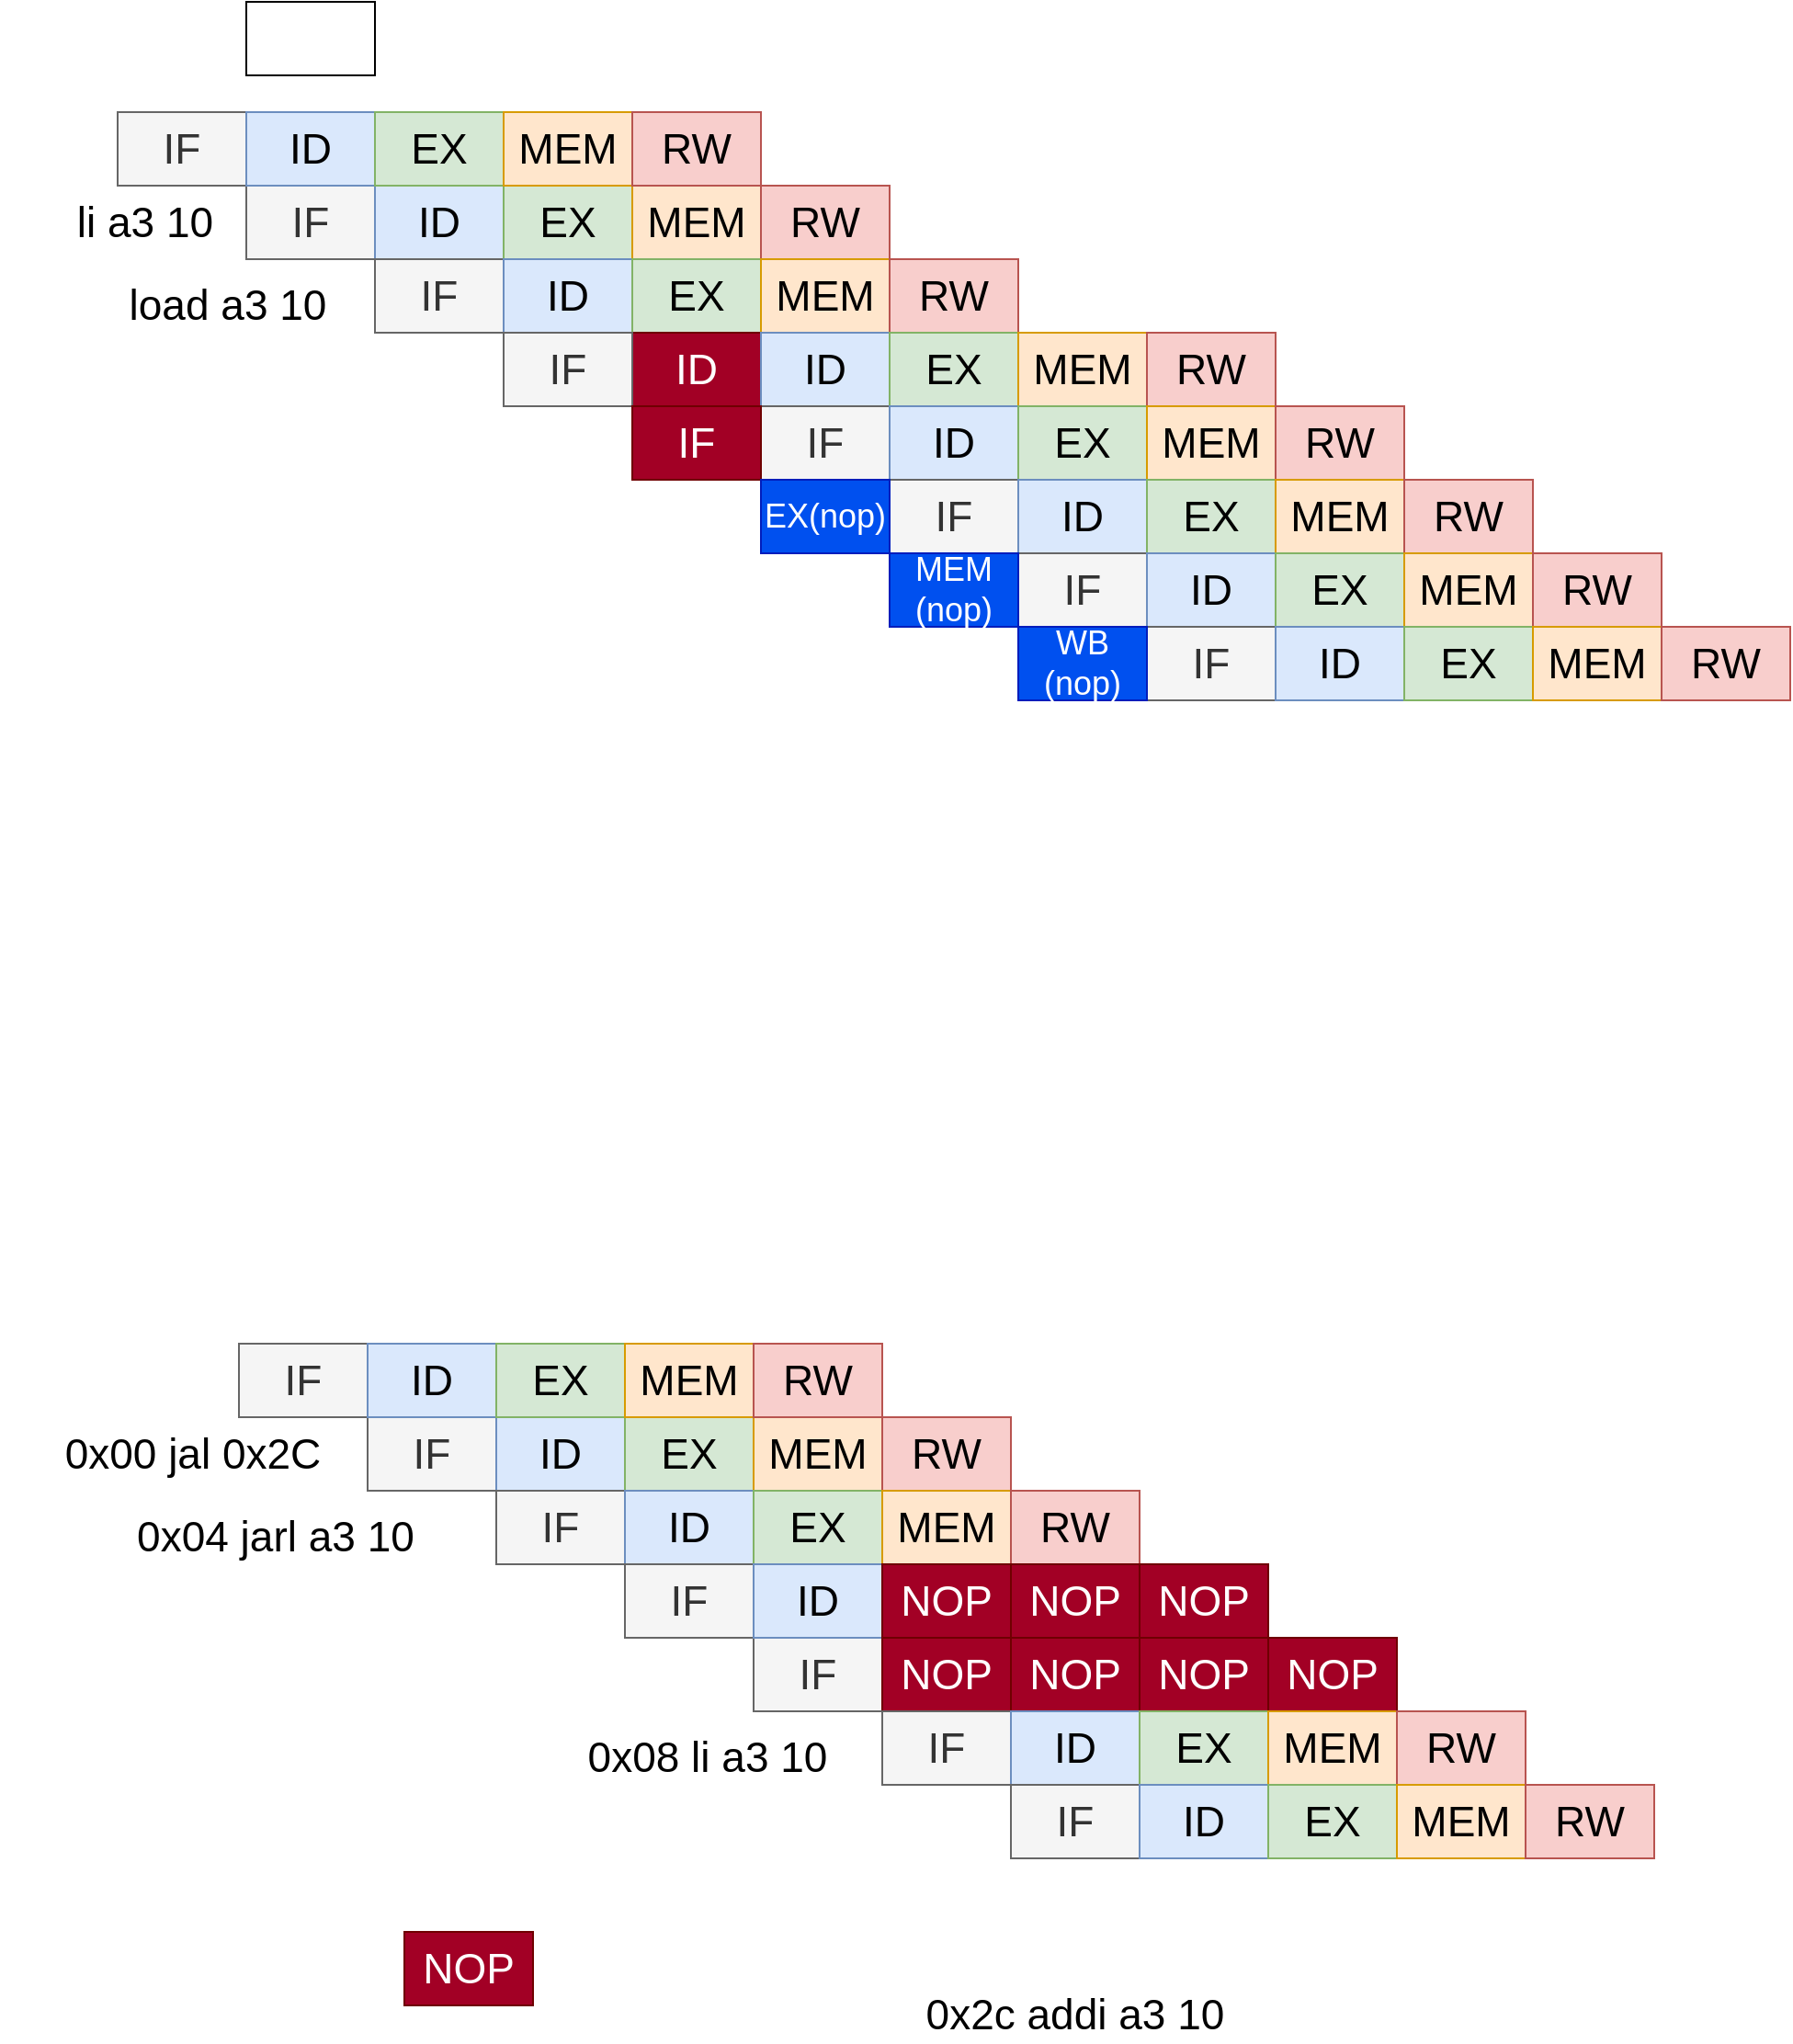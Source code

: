 <mxfile>
    <diagram id="5qtFEe8_QqCSafaba-3f" name="第 1 页">
        <mxGraphModel dx="1686" dy="1728" grid="1" gridSize="10" guides="1" tooltips="1" connect="1" arrows="1" fold="1" page="1" pageScale="1" pageWidth="827" pageHeight="1169" math="0" shadow="0">
            <root>
                <mxCell id="0"/>
                <mxCell id="1" parent="0"/>
                <mxCell id="33" value="" style="group" parent="1" vertex="1" connectable="0">
                    <mxGeometry x="114" y="-200" width="350" height="40" as="geometry"/>
                </mxCell>
                <mxCell id="28" value="IF" style="whiteSpace=wrap;html=1;align=center;fontSize=23;fillColor=#f5f5f5;fontColor=#333333;strokeColor=#666666;" parent="33" vertex="1">
                    <mxGeometry width="70" height="40" as="geometry"/>
                </mxCell>
                <mxCell id="29" value="ID" style="whiteSpace=wrap;html=1;align=center;fontSize=23;fillColor=#dae8fc;strokeColor=#6c8ebf;" parent="33" vertex="1">
                    <mxGeometry x="70" width="70" height="40" as="geometry"/>
                </mxCell>
                <mxCell id="30" value="EX" style="whiteSpace=wrap;html=1;align=center;fontSize=23;fillColor=#d5e8d4;strokeColor=#82b366;" parent="33" vertex="1">
                    <mxGeometry x="140" width="70" height="40" as="geometry"/>
                </mxCell>
                <mxCell id="31" value="MEM" style="whiteSpace=wrap;html=1;align=center;fontSize=23;fillColor=#ffe6cc;strokeColor=#d79b00;" parent="33" vertex="1">
                    <mxGeometry x="210" width="70" height="40" as="geometry"/>
                </mxCell>
                <mxCell id="32" value="RW" style="whiteSpace=wrap;html=1;align=center;fontSize=23;fillColor=#f8cecc;strokeColor=#b85450;" parent="33" vertex="1">
                    <mxGeometry x="280" width="70" height="40" as="geometry"/>
                </mxCell>
                <mxCell id="36" value="" style="group" parent="1" vertex="1" connectable="0">
                    <mxGeometry x="184" y="-160" width="350" height="40" as="geometry"/>
                </mxCell>
                <mxCell id="37" value="IF" style="whiteSpace=wrap;html=1;align=center;fontSize=23;fillColor=#f5f5f5;fontColor=#333333;strokeColor=#666666;" parent="36" vertex="1">
                    <mxGeometry width="70" height="40" as="geometry"/>
                </mxCell>
                <mxCell id="38" value="ID" style="whiteSpace=wrap;html=1;align=center;fontSize=23;fillColor=#dae8fc;strokeColor=#6c8ebf;" parent="36" vertex="1">
                    <mxGeometry x="70" width="70" height="40" as="geometry"/>
                </mxCell>
                <mxCell id="39" value="EX" style="whiteSpace=wrap;html=1;align=center;fontSize=23;fillColor=#d5e8d4;strokeColor=#82b366;" parent="36" vertex="1">
                    <mxGeometry x="140" width="70" height="40" as="geometry"/>
                </mxCell>
                <mxCell id="40" value="MEM" style="whiteSpace=wrap;html=1;align=center;fontSize=23;fillColor=#ffe6cc;strokeColor=#d79b00;" parent="36" vertex="1">
                    <mxGeometry x="210" width="70" height="40" as="geometry"/>
                </mxCell>
                <mxCell id="41" value="RW" style="whiteSpace=wrap;html=1;align=center;fontSize=23;fillColor=#f8cecc;strokeColor=#b85450;" parent="36" vertex="1">
                    <mxGeometry x="280" width="70" height="40" as="geometry"/>
                </mxCell>
                <mxCell id="60" value="" style="group" parent="1" vertex="1" connectable="0">
                    <mxGeometry x="44" y="-240" width="350" height="40" as="geometry"/>
                </mxCell>
                <mxCell id="61" value="IF" style="whiteSpace=wrap;html=1;align=center;fontSize=23;fillColor=#f5f5f5;fontColor=#333333;strokeColor=#666666;" parent="60" vertex="1">
                    <mxGeometry width="70" height="40" as="geometry"/>
                </mxCell>
                <mxCell id="62" value="ID" style="whiteSpace=wrap;html=1;align=center;fontSize=23;fillColor=#dae8fc;strokeColor=#6c8ebf;" parent="60" vertex="1">
                    <mxGeometry x="70" width="70" height="40" as="geometry"/>
                </mxCell>
                <mxCell id="63" value="EX" style="whiteSpace=wrap;html=1;align=center;fontSize=23;fillColor=#d5e8d4;strokeColor=#82b366;" parent="60" vertex="1">
                    <mxGeometry x="140" width="70" height="40" as="geometry"/>
                </mxCell>
                <mxCell id="64" value="MEM" style="whiteSpace=wrap;html=1;align=center;fontSize=23;fillColor=#ffe6cc;strokeColor=#d79b00;" parent="60" vertex="1">
                    <mxGeometry x="210" width="70" height="40" as="geometry"/>
                </mxCell>
                <mxCell id="65" value="RW" style="whiteSpace=wrap;html=1;align=center;fontSize=23;fillColor=#f8cecc;strokeColor=#b85450;" parent="60" vertex="1">
                    <mxGeometry x="280" width="70" height="40" as="geometry"/>
                </mxCell>
                <mxCell id="67" value="li a3 10" style="text;html=1;strokeColor=none;fillColor=none;align=center;verticalAlign=middle;whiteSpace=wrap;rounded=0;fontSize=23;" parent="1" vertex="1">
                    <mxGeometry x="14" y="-195" width="90" height="30" as="geometry"/>
                </mxCell>
                <mxCell id="71" value="load a3 10" style="text;html=1;strokeColor=none;fillColor=none;align=center;verticalAlign=middle;whiteSpace=wrap;rounded=0;fontSize=23;" parent="1" vertex="1">
                    <mxGeometry x="44" y="-150" width="120" height="30" as="geometry"/>
                </mxCell>
                <mxCell id="75" value="" style="rounded=0;whiteSpace=wrap;html=1;" parent="1" vertex="1">
                    <mxGeometry x="114" y="-300" width="70" height="40" as="geometry"/>
                </mxCell>
                <mxCell id="78" value="ID" style="whiteSpace=wrap;html=1;align=center;fontSize=23;fillColor=#a20025;fontColor=#ffffff;strokeColor=#6F0000;" parent="1" vertex="1">
                    <mxGeometry x="324" y="-120" width="70" height="40" as="geometry"/>
                </mxCell>
                <mxCell id="43" value="IF" style="whiteSpace=wrap;html=1;align=center;fontSize=23;fillColor=#f5f5f5;fontColor=#333333;strokeColor=#666666;" parent="1" vertex="1">
                    <mxGeometry x="254" y="-120" width="70" height="40" as="geometry"/>
                </mxCell>
                <mxCell id="44" value="ID" style="whiteSpace=wrap;html=1;align=center;fontSize=23;fillColor=#dae8fc;strokeColor=#6c8ebf;" parent="1" vertex="1">
                    <mxGeometry x="394" y="-120" width="70" height="40" as="geometry"/>
                </mxCell>
                <mxCell id="45" value="EX" style="whiteSpace=wrap;html=1;align=center;fontSize=23;fillColor=#d5e8d4;strokeColor=#82b366;" parent="1" vertex="1">
                    <mxGeometry x="464" y="-120" width="70" height="40" as="geometry"/>
                </mxCell>
                <mxCell id="46" value="MEM" style="whiteSpace=wrap;html=1;align=center;fontSize=23;fillColor=#ffe6cc;strokeColor=#d79b00;" parent="1" vertex="1">
                    <mxGeometry x="534" y="-120" width="70" height="40" as="geometry"/>
                </mxCell>
                <mxCell id="47" value="RW" style="whiteSpace=wrap;html=1;align=center;fontSize=23;fillColor=#f8cecc;strokeColor=#b85450;" parent="1" vertex="1">
                    <mxGeometry x="604" y="-120" width="70" height="40" as="geometry"/>
                </mxCell>
                <mxCell id="83" value="" style="group" parent="1" vertex="1" connectable="0">
                    <mxGeometry x="180" y="470" width="350" height="40" as="geometry"/>
                </mxCell>
                <mxCell id="84" value="IF" style="whiteSpace=wrap;html=1;align=center;fontSize=23;fillColor=#f5f5f5;fontColor=#333333;strokeColor=#666666;" parent="83" vertex="1">
                    <mxGeometry width="70" height="40" as="geometry"/>
                </mxCell>
                <mxCell id="85" value="ID" style="whiteSpace=wrap;html=1;align=center;fontSize=23;fillColor=#dae8fc;strokeColor=#6c8ebf;" parent="83" vertex="1">
                    <mxGeometry x="70" width="70" height="40" as="geometry"/>
                </mxCell>
                <mxCell id="86" value="EX" style="whiteSpace=wrap;html=1;align=center;fontSize=23;fillColor=#d5e8d4;strokeColor=#82b366;" parent="83" vertex="1">
                    <mxGeometry x="140" width="70" height="40" as="geometry"/>
                </mxCell>
                <mxCell id="87" value="MEM" style="whiteSpace=wrap;html=1;align=center;fontSize=23;fillColor=#ffe6cc;strokeColor=#d79b00;" parent="83" vertex="1">
                    <mxGeometry x="210" width="70" height="40" as="geometry"/>
                </mxCell>
                <mxCell id="88" value="RW" style="whiteSpace=wrap;html=1;align=center;fontSize=23;fillColor=#f8cecc;strokeColor=#b85450;" parent="83" vertex="1">
                    <mxGeometry x="280" width="70" height="40" as="geometry"/>
                </mxCell>
                <mxCell id="89" value="0x00 jal 0x2C" style="text;html=1;strokeColor=none;fillColor=none;align=center;verticalAlign=middle;whiteSpace=wrap;rounded=0;fontSize=23;" parent="1" vertex="1">
                    <mxGeometry x="-20" y="475" width="210" height="30" as="geometry"/>
                </mxCell>
                <mxCell id="90" value="0x04 jarl a3 10" style="text;html=1;strokeColor=none;fillColor=none;align=center;verticalAlign=middle;whiteSpace=wrap;rounded=0;fontSize=23;" parent="1" vertex="1">
                    <mxGeometry x="40" y="520" width="180" height="30" as="geometry"/>
                </mxCell>
                <mxCell id="91" value="" style="group" parent="1" vertex="1" connectable="0">
                    <mxGeometry x="250" y="510" width="350" height="40" as="geometry"/>
                </mxCell>
                <mxCell id="92" value="IF" style="whiteSpace=wrap;html=1;align=center;fontSize=23;fillColor=#f5f5f5;fontColor=#333333;strokeColor=#666666;" parent="91" vertex="1">
                    <mxGeometry width="70" height="40" as="geometry"/>
                </mxCell>
                <mxCell id="93" value="ID" style="whiteSpace=wrap;html=1;align=center;fontSize=23;fillColor=#dae8fc;strokeColor=#6c8ebf;" parent="91" vertex="1">
                    <mxGeometry x="70" width="70" height="40" as="geometry"/>
                </mxCell>
                <mxCell id="94" value="EX" style="whiteSpace=wrap;html=1;align=center;fontSize=23;fillColor=#d5e8d4;strokeColor=#82b366;" parent="91" vertex="1">
                    <mxGeometry x="140" width="70" height="40" as="geometry"/>
                </mxCell>
                <mxCell id="95" value="MEM" style="whiteSpace=wrap;html=1;align=center;fontSize=23;fillColor=#ffe6cc;strokeColor=#d79b00;" parent="91" vertex="1">
                    <mxGeometry x="210" width="70" height="40" as="geometry"/>
                </mxCell>
                <mxCell id="96" value="RW" style="whiteSpace=wrap;html=1;align=center;fontSize=23;fillColor=#f8cecc;strokeColor=#b85450;" parent="91" vertex="1">
                    <mxGeometry x="280" width="70" height="40" as="geometry"/>
                </mxCell>
                <mxCell id="98" value="" style="group" parent="1" vertex="1" connectable="0">
                    <mxGeometry x="390" y="590" width="350" height="40" as="geometry"/>
                </mxCell>
                <mxCell id="99" value="IF" style="whiteSpace=wrap;html=1;align=center;fontSize=23;fillColor=#f5f5f5;fontColor=#333333;strokeColor=#666666;" parent="98" vertex="1">
                    <mxGeometry width="70" height="40" as="geometry"/>
                </mxCell>
                <mxCell id="134" value="NOP" style="whiteSpace=wrap;html=1;align=center;fontSize=23;fillColor=#a20025;fontColor=#ffffff;strokeColor=#6F0000;" vertex="1" parent="98">
                    <mxGeometry x="70" width="70" height="40" as="geometry"/>
                </mxCell>
                <mxCell id="142" value="NOP" style="whiteSpace=wrap;html=1;align=center;fontSize=23;fillColor=#a20025;fontColor=#ffffff;strokeColor=#6F0000;" vertex="1" parent="98">
                    <mxGeometry x="140" width="70" height="40" as="geometry"/>
                </mxCell>
                <mxCell id="143" value="NOP" style="whiteSpace=wrap;html=1;align=center;fontSize=23;fillColor=#a20025;fontColor=#ffffff;strokeColor=#6F0000;" vertex="1" parent="98">
                    <mxGeometry x="210" width="70" height="40" as="geometry"/>
                </mxCell>
                <mxCell id="144" value="NOP" style="whiteSpace=wrap;html=1;align=center;fontSize=23;fillColor=#a20025;fontColor=#ffffff;strokeColor=#6F0000;" vertex="1" parent="98">
                    <mxGeometry x="280" width="70" height="40" as="geometry"/>
                </mxCell>
                <mxCell id="104" value="0x08 li a3 10" style="text;html=1;strokeColor=none;fillColor=none;align=center;verticalAlign=middle;whiteSpace=wrap;rounded=0;fontSize=23;" parent="1" vertex="1">
                    <mxGeometry x="290" y="640" width="150" height="30" as="geometry"/>
                </mxCell>
                <mxCell id="105" value="" style="group" parent="1" vertex="1" connectable="0">
                    <mxGeometry x="320" y="550" width="350" height="40" as="geometry"/>
                </mxCell>
                <mxCell id="106" value="IF" style="whiteSpace=wrap;html=1;align=center;fontSize=23;fillColor=#f5f5f5;fontColor=#333333;strokeColor=#666666;" parent="105" vertex="1">
                    <mxGeometry width="70" height="40" as="geometry"/>
                </mxCell>
                <mxCell id="107" value="ID" style="whiteSpace=wrap;html=1;align=center;fontSize=23;fillColor=#dae8fc;strokeColor=#6c8ebf;" parent="105" vertex="1">
                    <mxGeometry x="70" width="70" height="40" as="geometry"/>
                </mxCell>
                <mxCell id="81" value="NOP" style="whiteSpace=wrap;html=1;align=center;fontSize=23;fillColor=#a20025;fontColor=#ffffff;strokeColor=#6F0000;" parent="105" vertex="1">
                    <mxGeometry x="140" width="70" height="40" as="geometry"/>
                </mxCell>
                <mxCell id="140" value="NOP" style="whiteSpace=wrap;html=1;align=center;fontSize=23;fillColor=#a20025;fontColor=#ffffff;strokeColor=#6F0000;" vertex="1" parent="105">
                    <mxGeometry x="210" width="70" height="40" as="geometry"/>
                </mxCell>
                <mxCell id="141" value="NOP" style="whiteSpace=wrap;html=1;align=center;fontSize=23;fillColor=#a20025;fontColor=#ffffff;strokeColor=#6F0000;" vertex="1" parent="105">
                    <mxGeometry x="280" width="70" height="40" as="geometry"/>
                </mxCell>
                <mxCell id="111" value="0x2c addi a3 10" style="text;html=1;strokeColor=none;fillColor=none;align=center;verticalAlign=middle;whiteSpace=wrap;rounded=0;fontSize=23;" parent="1" vertex="1">
                    <mxGeometry x="480" y="780" width="170" height="30" as="geometry"/>
                </mxCell>
                <mxCell id="112" value="" style="group" parent="1" vertex="1" connectable="0">
                    <mxGeometry x="460" y="630" width="350" height="40" as="geometry"/>
                </mxCell>
                <mxCell id="113" value="IF" style="whiteSpace=wrap;html=1;align=center;fontSize=23;fillColor=#f5f5f5;fontColor=#333333;strokeColor=#666666;" parent="112" vertex="1">
                    <mxGeometry width="70" height="40" as="geometry"/>
                </mxCell>
                <mxCell id="114" value="ID" style="whiteSpace=wrap;html=1;align=center;fontSize=23;fillColor=#dae8fc;strokeColor=#6c8ebf;" parent="112" vertex="1">
                    <mxGeometry x="70" width="70" height="40" as="geometry"/>
                </mxCell>
                <mxCell id="115" value="EX" style="whiteSpace=wrap;html=1;align=center;fontSize=23;fillColor=#d5e8d4;strokeColor=#82b366;" parent="112" vertex="1">
                    <mxGeometry x="140" width="70" height="40" as="geometry"/>
                </mxCell>
                <mxCell id="116" value="MEM" style="whiteSpace=wrap;html=1;align=center;fontSize=23;fillColor=#ffe6cc;strokeColor=#d79b00;" parent="112" vertex="1">
                    <mxGeometry x="210" width="70" height="40" as="geometry"/>
                </mxCell>
                <mxCell id="117" value="RW" style="whiteSpace=wrap;html=1;align=center;fontSize=23;fillColor=#f8cecc;strokeColor=#b85450;" parent="112" vertex="1">
                    <mxGeometry x="280" width="70" height="40" as="geometry"/>
                </mxCell>
                <mxCell id="118" value="" style="group" parent="1" vertex="1" connectable="0">
                    <mxGeometry x="530" y="670" width="350" height="40" as="geometry"/>
                </mxCell>
                <mxCell id="119" value="IF" style="whiteSpace=wrap;html=1;align=center;fontSize=23;fillColor=#f5f5f5;fontColor=#333333;strokeColor=#666666;" parent="118" vertex="1">
                    <mxGeometry width="70" height="40" as="geometry"/>
                </mxCell>
                <mxCell id="120" value="ID" style="whiteSpace=wrap;html=1;align=center;fontSize=23;fillColor=#dae8fc;strokeColor=#6c8ebf;" parent="118" vertex="1">
                    <mxGeometry x="70" width="70" height="40" as="geometry"/>
                </mxCell>
                <mxCell id="121" value="EX" style="whiteSpace=wrap;html=1;align=center;fontSize=23;fillColor=#d5e8d4;strokeColor=#82b366;" parent="118" vertex="1">
                    <mxGeometry x="140" width="70" height="40" as="geometry"/>
                </mxCell>
                <mxCell id="122" value="MEM" style="whiteSpace=wrap;html=1;align=center;fontSize=23;fillColor=#ffe6cc;strokeColor=#d79b00;" parent="118" vertex="1">
                    <mxGeometry x="210" width="70" height="40" as="geometry"/>
                </mxCell>
                <mxCell id="123" value="RW" style="whiteSpace=wrap;html=1;align=center;fontSize=23;fillColor=#f8cecc;strokeColor=#b85450;" parent="118" vertex="1">
                    <mxGeometry x="280" width="70" height="40" as="geometry"/>
                </mxCell>
                <mxCell id="127" value="NOP" style="whiteSpace=wrap;html=1;align=center;fontSize=23;fillColor=#a20025;fontColor=#ffffff;strokeColor=#6F0000;" vertex="1" parent="1">
                    <mxGeometry x="200" y="750" width="70" height="40" as="geometry"/>
                </mxCell>
                <mxCell id="128" value="" style="group" vertex="1" connectable="0" parent="1">
                    <mxGeometry x="110" y="430" width="350" height="40" as="geometry"/>
                </mxCell>
                <mxCell id="129" value="IF" style="whiteSpace=wrap;html=1;align=center;fontSize=23;fillColor=#f5f5f5;fontColor=#333333;strokeColor=#666666;" vertex="1" parent="128">
                    <mxGeometry width="70" height="40" as="geometry"/>
                </mxCell>
                <mxCell id="130" value="ID" style="whiteSpace=wrap;html=1;align=center;fontSize=23;fillColor=#dae8fc;strokeColor=#6c8ebf;" vertex="1" parent="128">
                    <mxGeometry x="70" width="70" height="40" as="geometry"/>
                </mxCell>
                <mxCell id="131" value="EX" style="whiteSpace=wrap;html=1;align=center;fontSize=23;fillColor=#d5e8d4;strokeColor=#82b366;" vertex="1" parent="128">
                    <mxGeometry x="140" width="70" height="40" as="geometry"/>
                </mxCell>
                <mxCell id="132" value="MEM" style="whiteSpace=wrap;html=1;align=center;fontSize=23;fillColor=#ffe6cc;strokeColor=#d79b00;" vertex="1" parent="128">
                    <mxGeometry x="210" width="70" height="40" as="geometry"/>
                </mxCell>
                <mxCell id="133" value="RW" style="whiteSpace=wrap;html=1;align=center;fontSize=23;fillColor=#f8cecc;strokeColor=#b85450;" vertex="1" parent="128">
                    <mxGeometry x="280" width="70" height="40" as="geometry"/>
                </mxCell>
                <mxCell id="145" value="" style="group;fillColor=#a20025;fontColor=#ffffff;strokeColor=#6F0000;" vertex="1" connectable="0" parent="1">
                    <mxGeometry x="394" y="-80" width="350" height="40" as="geometry"/>
                </mxCell>
                <mxCell id="146" value="IF" style="whiteSpace=wrap;html=1;align=center;fontSize=23;fillColor=#f5f5f5;fontColor=#333333;strokeColor=#666666;" vertex="1" parent="145">
                    <mxGeometry width="70" height="40" as="geometry"/>
                </mxCell>
                <mxCell id="147" value="ID" style="whiteSpace=wrap;html=1;align=center;fontSize=23;fillColor=#dae8fc;strokeColor=#6c8ebf;" vertex="1" parent="145">
                    <mxGeometry x="70" width="70" height="40" as="geometry"/>
                </mxCell>
                <mxCell id="148" value="EX" style="whiteSpace=wrap;html=1;align=center;fontSize=23;fillColor=#d5e8d4;strokeColor=#82b366;" vertex="1" parent="145">
                    <mxGeometry x="140" width="70" height="40" as="geometry"/>
                </mxCell>
                <mxCell id="149" value="MEM" style="whiteSpace=wrap;html=1;align=center;fontSize=23;fillColor=#ffe6cc;strokeColor=#d79b00;" vertex="1" parent="145">
                    <mxGeometry x="210" width="70" height="40" as="geometry"/>
                </mxCell>
                <mxCell id="150" value="RW" style="whiteSpace=wrap;html=1;align=center;fontSize=23;fillColor=#f8cecc;strokeColor=#b85450;" vertex="1" parent="145">
                    <mxGeometry x="280" width="70" height="40" as="geometry"/>
                </mxCell>
                <mxCell id="152" value="IF" style="whiteSpace=wrap;html=1;align=center;fontSize=23;fillColor=#a20025;fontColor=#ffffff;strokeColor=#6F0000;" vertex="1" parent="1">
                    <mxGeometry x="324" y="-80" width="70" height="40" as="geometry"/>
                </mxCell>
                <mxCell id="154" value="" style="group" vertex="1" connectable="0" parent="1">
                    <mxGeometry x="464" y="-40" width="350" height="40" as="geometry"/>
                </mxCell>
                <mxCell id="155" value="IF" style="whiteSpace=wrap;html=1;align=center;fontSize=23;fillColor=#f5f5f5;fontColor=#333333;strokeColor=#666666;" vertex="1" parent="154">
                    <mxGeometry width="70" height="40" as="geometry"/>
                </mxCell>
                <mxCell id="156" value="ID" style="whiteSpace=wrap;html=1;align=center;fontSize=23;fillColor=#dae8fc;strokeColor=#6c8ebf;" vertex="1" parent="154">
                    <mxGeometry x="70" width="70" height="40" as="geometry"/>
                </mxCell>
                <mxCell id="157" value="EX" style="whiteSpace=wrap;html=1;align=center;fontSize=23;fillColor=#d5e8d4;strokeColor=#82b366;" vertex="1" parent="154">
                    <mxGeometry x="140" width="70" height="40" as="geometry"/>
                </mxCell>
                <mxCell id="158" value="MEM" style="whiteSpace=wrap;html=1;align=center;fontSize=23;fillColor=#ffe6cc;strokeColor=#d79b00;" vertex="1" parent="154">
                    <mxGeometry x="210" width="70" height="40" as="geometry"/>
                </mxCell>
                <mxCell id="159" value="RW" style="whiteSpace=wrap;html=1;align=center;fontSize=23;fillColor=#f8cecc;strokeColor=#b85450;" vertex="1" parent="154">
                    <mxGeometry x="280" width="70" height="40" as="geometry"/>
                </mxCell>
                <mxCell id="160" value="EX(nop)" style="whiteSpace=wrap;html=1;align=center;fontSize=18;fillColor=#0050ef;strokeColor=#001DBC;fontColor=#ffffff;" vertex="1" parent="1">
                    <mxGeometry x="394" y="-40" width="70" height="40" as="geometry"/>
                </mxCell>
                <mxCell id="163" value="" style="group" vertex="1" connectable="0" parent="1">
                    <mxGeometry x="534" width="350" height="40" as="geometry"/>
                </mxCell>
                <mxCell id="164" value="IF" style="whiteSpace=wrap;html=1;align=center;fontSize=23;fillColor=#f5f5f5;fontColor=#333333;strokeColor=#666666;" vertex="1" parent="163">
                    <mxGeometry width="70" height="40" as="geometry"/>
                </mxCell>
                <mxCell id="165" value="ID" style="whiteSpace=wrap;html=1;align=center;fontSize=23;fillColor=#dae8fc;strokeColor=#6c8ebf;" vertex="1" parent="163">
                    <mxGeometry x="70" width="70" height="40" as="geometry"/>
                </mxCell>
                <mxCell id="166" value="EX" style="whiteSpace=wrap;html=1;align=center;fontSize=23;fillColor=#d5e8d4;strokeColor=#82b366;" vertex="1" parent="163">
                    <mxGeometry x="140" width="70" height="40" as="geometry"/>
                </mxCell>
                <mxCell id="167" value="MEM" style="whiteSpace=wrap;html=1;align=center;fontSize=23;fillColor=#ffe6cc;strokeColor=#d79b00;" vertex="1" parent="163">
                    <mxGeometry x="210" width="70" height="40" as="geometry"/>
                </mxCell>
                <mxCell id="168" value="RW" style="whiteSpace=wrap;html=1;align=center;fontSize=23;fillColor=#f8cecc;strokeColor=#b85450;" vertex="1" parent="163">
                    <mxGeometry x="280" width="70" height="40" as="geometry"/>
                </mxCell>
                <mxCell id="169" value="MEM&lt;br&gt;(nop)" style="whiteSpace=wrap;html=1;align=center;fontSize=18;fillColor=#0050ef;strokeColor=#001DBC;fontColor=#ffffff;" vertex="1" parent="1">
                    <mxGeometry x="464" width="70" height="40" as="geometry"/>
                </mxCell>
                <mxCell id="170" value="" style="group" vertex="1" connectable="0" parent="1">
                    <mxGeometry x="604" y="40" width="350" height="40" as="geometry"/>
                </mxCell>
                <mxCell id="171" value="IF" style="whiteSpace=wrap;html=1;align=center;fontSize=23;fillColor=#f5f5f5;fontColor=#333333;strokeColor=#666666;" vertex="1" parent="170">
                    <mxGeometry width="70" height="40" as="geometry"/>
                </mxCell>
                <mxCell id="172" value="ID" style="whiteSpace=wrap;html=1;align=center;fontSize=23;fillColor=#dae8fc;strokeColor=#6c8ebf;" vertex="1" parent="170">
                    <mxGeometry x="70" width="70" height="40" as="geometry"/>
                </mxCell>
                <mxCell id="173" value="EX" style="whiteSpace=wrap;html=1;align=center;fontSize=23;fillColor=#d5e8d4;strokeColor=#82b366;" vertex="1" parent="170">
                    <mxGeometry x="140" width="70" height="40" as="geometry"/>
                </mxCell>
                <mxCell id="174" value="MEM" style="whiteSpace=wrap;html=1;align=center;fontSize=23;fillColor=#ffe6cc;strokeColor=#d79b00;" vertex="1" parent="170">
                    <mxGeometry x="210" width="70" height="40" as="geometry"/>
                </mxCell>
                <mxCell id="175" value="RW" style="whiteSpace=wrap;html=1;align=center;fontSize=23;fillColor=#f8cecc;strokeColor=#b85450;" vertex="1" parent="170">
                    <mxGeometry x="280" width="70" height="40" as="geometry"/>
                </mxCell>
                <mxCell id="176" value="WB&lt;br&gt;(nop)" style="whiteSpace=wrap;html=1;align=center;fontSize=18;fillColor=#0050ef;strokeColor=#001DBC;fontColor=#ffffff;" vertex="1" parent="1">
                    <mxGeometry x="534" y="40" width="70" height="40" as="geometry"/>
                </mxCell>
            </root>
        </mxGraphModel>
    </diagram>
</mxfile>